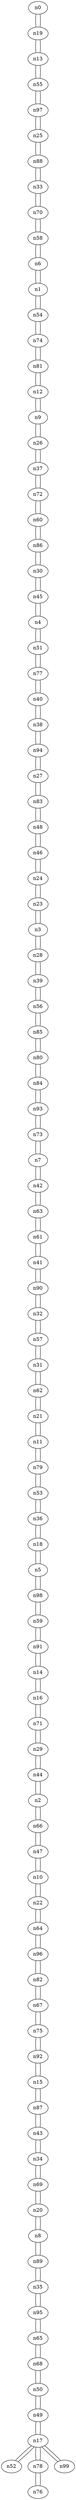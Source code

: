 graph {
n0;
n1;
n2;
n3;
n4;
n5;
n6;
n7;
n8;
n9;
n10;
n11;
n12;
n13;
n14;
n15;
n16;
n17;
n18;
n19;
n20;
n21;
n22;
n23;
n24;
n25;
n26;
n27;
n28;
n29;
n30;
n31;
n32;
n33;
n34;
n35;
n36;
n37;
n38;
n39;
n40;
n41;
n42;
n43;
n44;
n45;
n46;
n47;
n48;
n49;
n50;
n51;
n52;
n53;
n54;
n55;
n56;
n57;
n58;
n59;
n60;
n61;
n62;
n63;
n64;
n65;
n66;
n67;
n68;
n69;
n70;
n71;
n72;
n73;
n74;
n75;
n76;
n77;
n78;
n79;
n80;
n81;
n82;
n83;
n84;
n85;
n86;
n87;
n88;
n89;
n90;
n91;
n92;
n93;
n94;
n95;
n96;
n97;
n98;
n99;
n0 -- n19;
n1 -- n54;
n1 -- n6;
n2 -- n66;
n2 -- n44;
n3 -- n28;
n3 -- n23;
n4 -- n51;
n4 -- n45;
n5 -- n18;
n5 -- n98;
n6 -- n58;
n6 -- n1;
n7 -- n42;
n7 -- n73;
n8 -- n20;
n8 -- n89;
n9 -- n12;
n9 -- n26;
n10 -- n22;
n10 -- n47;
n11 -- n21;
n11 -- n79;
n12 -- n9;
n12 -- n81;
n13 -- n19;
n13 -- n55;
n14 -- n16;
n14 -- n91;
n15 -- n87;
n15 -- n92;
n16 -- n14;
n16 -- n71;
n17 -- n52;
n17 -- n99;
n17 -- n78;
n17 -- n49;
n18 -- n36;
n18 -- n5;
n19 -- n0;
n19 -- n13;
n20 -- n8;
n20 -- n69;
n21 -- n62;
n21 -- n11;
n22 -- n64;
n22 -- n10;
n23 -- n3;
n23 -- n24;
n24 -- n46;
n24 -- n23;
n25 -- n97;
n25 -- n88;
n26 -- n9;
n26 -- n37;
n27 -- n83;
n27 -- n94;
n28 -- n39;
n28 -- n3;
n29 -- n71;
n29 -- n44;
n30 -- n86;
n30 -- n45;
n31 -- n62;
n31 -- n57;
n32 -- n90;
n32 -- n57;
n33 -- n70;
n33 -- n88;
n34 -- n69;
n34 -- n43;
n35 -- n89;
n35 -- n95;
n36 -- n18;
n36 -- n53;
n37 -- n72;
n37 -- n26;
n38 -- n94;
n38 -- n40;
n39 -- n56;
n39 -- n28;
n40 -- n38;
n40 -- n77;
n41 -- n90;
n41 -- n61;
n42 -- n7;
n42 -- n63;
n43 -- n87;
n43 -- n34;
n44 -- n2;
n44 -- n29;
n45 -- n4;
n45 -- n30;
n46 -- n48;
n46 -- n24;
n47 -- n66;
n47 -- n10;
n48 -- n83;
n48 -- n46;
n49 -- n17;
n49 -- n50;
n50 -- n68;
n50 -- n49;
n51 -- n4;
n51 -- n77;
n52 -- n17;
n53 -- n36;
n53 -- n79;
n54 -- n1;
n54 -- n74;
n55 -- n97;
n55 -- n13;
n56 -- n39;
n56 -- n85;
n57 -- n32;
n57 -- n31;
n58 -- n6;
n58 -- n70;
n59 -- n98;
n59 -- n91;
n60 -- n86;
n60 -- n72;
n61 -- n63;
n61 -- n41;
n62 -- n21;
n62 -- n31;
n63 -- n42;
n63 -- n61;
n64 -- n96;
n64 -- n22;
n65 -- n95;
n65 -- n68;
n66 -- n2;
n66 -- n47;
n67 -- n82;
n67 -- n75;
n68 -- n50;
n68 -- n65;
n69 -- n20;
n69 -- n34;
n70 -- n58;
n70 -- n33;
n71 -- n29;
n71 -- n16;
n72 -- n37;
n72 -- n60;
n73 -- n7;
n73 -- n93;
n74 -- n54;
n74 -- n81;
n75 -- n67;
n75 -- n92;
n76 -- n78;
n77 -- n51;
n77 -- n40;
n78 -- n17;
n78 -- n76;
n79 -- n11;
n79 -- n53;
n80 -- n84;
n80 -- n85;
n81 -- n12;
n81 -- n74;
n82 -- n96;
n82 -- n67;
n83 -- n48;
n83 -- n27;
n84 -- n93;
n84 -- n80;
n85 -- n56;
n85 -- n80;
n86 -- n30;
n86 -- n60;
n87 -- n15;
n87 -- n43;
n88 -- n25;
n88 -- n33;
n89 -- n8;
n89 -- n35;
n90 -- n32;
n90 -- n41;
n91 -- n59;
n91 -- n14;
n92 -- n15;
n92 -- n75;
n93 -- n73;
n93 -- n84;
n94 -- n38;
n94 -- n27;
n95 -- n35;
n95 -- n65;
n96 -- n64;
n96 -- n82;
n97 -- n55;
n97 -- n25;
n98 -- n59;
n98 -- n5;
n99 -- n17;
}
